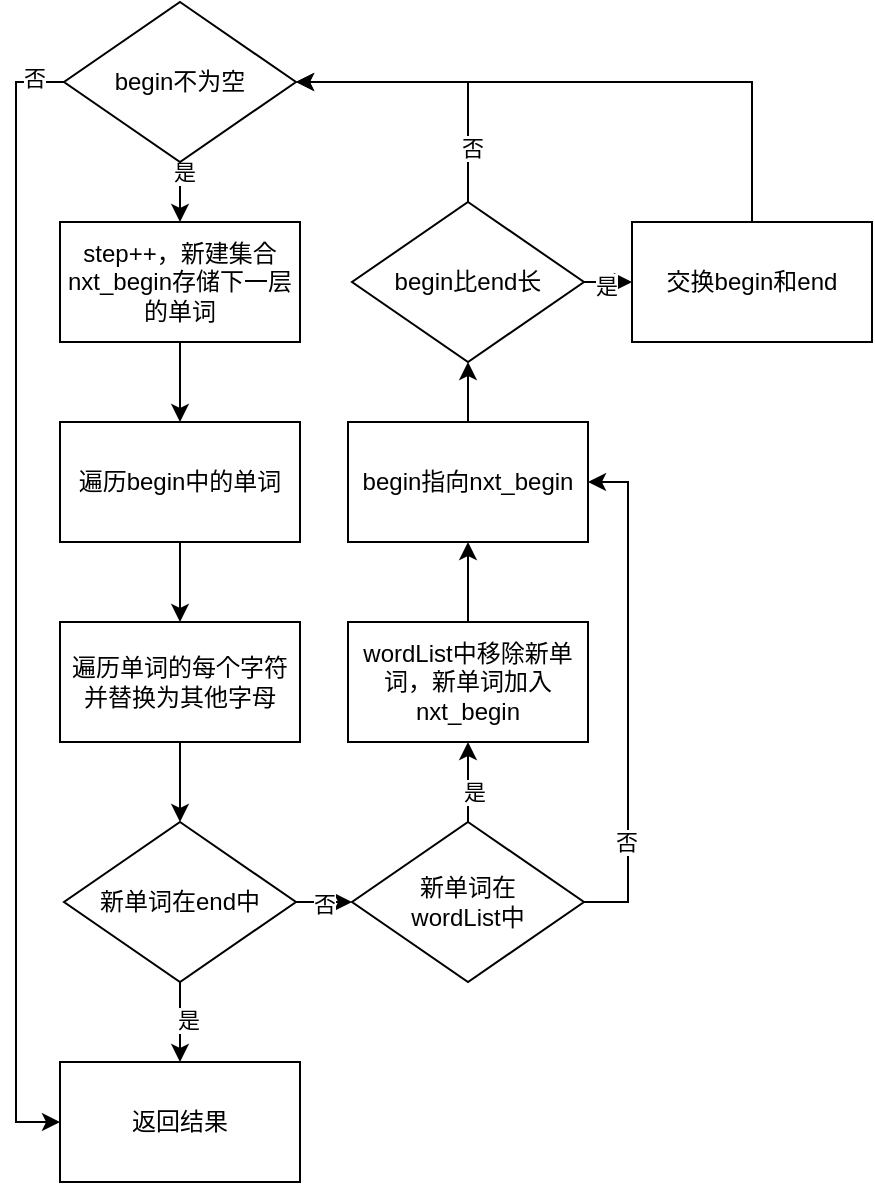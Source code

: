<mxfile version="13.1.3">
    <diagram id="6hGFLwfOUW9BJ-s0fimq" name="Page-1">
        <mxGraphModel dx="584" dy="580" grid="1" gridSize="10" guides="1" tooltips="1" connect="1" arrows="1" fold="1" page="1" pageScale="1" pageWidth="827" pageHeight="1169" math="0" shadow="0">
            <root>
                <mxCell id="0"/>
                <mxCell id="1" parent="0"/>
                <mxCell id="44" value="" style="edgeStyle=orthogonalEdgeStyle;rounded=0;orthogonalLoop=1;jettySize=auto;html=1;" edge="1" parent="1" source="31" target="32">
                    <mxGeometry relative="1" as="geometry"/>
                </mxCell>
                <mxCell id="60" value="是" style="edgeLabel;html=1;align=center;verticalAlign=middle;resizable=0;points=[];" vertex="1" connectable="0" parent="44">
                    <mxGeometry x="0.2" y="-5" relative="1" as="geometry">
                        <mxPoint x="7" y="-5" as="offset"/>
                    </mxGeometry>
                </mxCell>
                <mxCell id="59" style="edgeStyle=orthogonalEdgeStyle;rounded=0;orthogonalLoop=1;jettySize=auto;html=1;entryX=0;entryY=0.5;entryDx=0;entryDy=0;" edge="1" parent="1" source="31" target="38">
                    <mxGeometry relative="1" as="geometry">
                        <Array as="points">
                            <mxPoint x="332" y="220"/>
                            <mxPoint x="332" y="740"/>
                        </Array>
                    </mxGeometry>
                </mxCell>
                <mxCell id="61" value="否" style="edgeLabel;html=1;align=center;verticalAlign=middle;resizable=0;points=[];" vertex="1" connectable="0" parent="59">
                    <mxGeometry x="-0.947" y="-2" relative="1" as="geometry">
                        <mxPoint as="offset"/>
                    </mxGeometry>
                </mxCell>
                <mxCell id="31" value="begin不为空" style="rhombus;whiteSpace=wrap;html=1;" vertex="1" parent="1">
                    <mxGeometry x="356" y="180" width="116" height="80" as="geometry"/>
                </mxCell>
                <mxCell id="45" value="" style="edgeStyle=orthogonalEdgeStyle;rounded=0;orthogonalLoop=1;jettySize=auto;html=1;" edge="1" parent="1" source="32" target="34">
                    <mxGeometry relative="1" as="geometry"/>
                </mxCell>
                <mxCell id="32" value="step++，新建集合nxt_begin存储下一层的单词" style="rounded=0;whiteSpace=wrap;html=1;" vertex="1" parent="1">
                    <mxGeometry x="354" y="290" width="120" height="60" as="geometry"/>
                </mxCell>
                <mxCell id="46" value="" style="edgeStyle=orthogonalEdgeStyle;rounded=0;orthogonalLoop=1;jettySize=auto;html=1;" edge="1" parent="1" source="34" target="35">
                    <mxGeometry relative="1" as="geometry"/>
                </mxCell>
                <mxCell id="34" value="遍历begin中的单词" style="rounded=0;whiteSpace=wrap;html=1;" vertex="1" parent="1">
                    <mxGeometry x="354" y="390" width="120" height="60" as="geometry"/>
                </mxCell>
                <mxCell id="47" value="" style="edgeStyle=orthogonalEdgeStyle;rounded=0;orthogonalLoop=1;jettySize=auto;html=1;" edge="1" parent="1" source="35" target="36">
                    <mxGeometry relative="1" as="geometry"/>
                </mxCell>
                <mxCell id="35" value="遍历单词的每个字符并替换为其他字母" style="rounded=0;whiteSpace=wrap;html=1;" vertex="1" parent="1">
                    <mxGeometry x="354" y="490" width="120" height="60" as="geometry"/>
                </mxCell>
                <mxCell id="48" value="" style="edgeStyle=orthogonalEdgeStyle;rounded=0;orthogonalLoop=1;jettySize=auto;html=1;" edge="1" parent="1" source="36" target="38">
                    <mxGeometry relative="1" as="geometry"/>
                </mxCell>
                <mxCell id="62" value="是" style="edgeLabel;html=1;align=center;verticalAlign=middle;resizable=0;points=[];" vertex="1" connectable="0" parent="48">
                    <mxGeometry x="-0.05" y="4" relative="1" as="geometry">
                        <mxPoint as="offset"/>
                    </mxGeometry>
                </mxCell>
                <mxCell id="49" value="" style="edgeStyle=orthogonalEdgeStyle;rounded=0;orthogonalLoop=1;jettySize=auto;html=1;" edge="1" parent="1" source="36" target="39">
                    <mxGeometry relative="1" as="geometry"/>
                </mxCell>
                <mxCell id="63" value="否" style="edgeLabel;html=1;align=center;verticalAlign=middle;resizable=0;points=[];" vertex="1" connectable="0" parent="49">
                    <mxGeometry x="0.462" y="-1" relative="1" as="geometry">
                        <mxPoint as="offset"/>
                    </mxGeometry>
                </mxCell>
                <mxCell id="36" value="新单词在end中" style="rhombus;whiteSpace=wrap;html=1;" vertex="1" parent="1">
                    <mxGeometry x="356" y="590" width="116" height="80" as="geometry"/>
                </mxCell>
                <mxCell id="38" value="返回结果" style="rounded=0;whiteSpace=wrap;html=1;" vertex="1" parent="1">
                    <mxGeometry x="354" y="710" width="120" height="60" as="geometry"/>
                </mxCell>
                <mxCell id="50" value="" style="edgeStyle=orthogonalEdgeStyle;rounded=0;orthogonalLoop=1;jettySize=auto;html=1;" edge="1" parent="1" source="39" target="40">
                    <mxGeometry relative="1" as="geometry"/>
                </mxCell>
                <mxCell id="65" value="是" style="edgeLabel;html=1;align=center;verticalAlign=middle;resizable=0;points=[];" vertex="1" connectable="0" parent="50">
                    <mxGeometry x="-0.25" y="-3" relative="1" as="geometry">
                        <mxPoint as="offset"/>
                    </mxGeometry>
                </mxCell>
                <mxCell id="58" style="edgeStyle=orthogonalEdgeStyle;rounded=0;orthogonalLoop=1;jettySize=auto;html=1;entryX=1;entryY=0.5;entryDx=0;entryDy=0;" edge="1" parent="1" source="39" target="41">
                    <mxGeometry relative="1" as="geometry">
                        <Array as="points">
                            <mxPoint x="638" y="630"/>
                            <mxPoint x="638" y="420"/>
                        </Array>
                    </mxGeometry>
                </mxCell>
                <mxCell id="66" value="否" style="edgeLabel;html=1;align=center;verticalAlign=middle;resizable=0;points=[];" vertex="1" connectable="0" parent="58">
                    <mxGeometry x="-0.587" y="1" relative="1" as="geometry">
                        <mxPoint as="offset"/>
                    </mxGeometry>
                </mxCell>
                <mxCell id="39" value="新单词在&lt;br&gt;wordList中" style="rhombus;whiteSpace=wrap;html=1;" vertex="1" parent="1">
                    <mxGeometry x="500" y="590" width="116" height="80" as="geometry"/>
                </mxCell>
                <mxCell id="51" value="" style="edgeStyle=orthogonalEdgeStyle;rounded=0;orthogonalLoop=1;jettySize=auto;html=1;" edge="1" parent="1" source="40" target="41">
                    <mxGeometry relative="1" as="geometry"/>
                </mxCell>
                <mxCell id="40" value="wordList中移除新单词，新单词加入nxt_begin" style="rounded=0;whiteSpace=wrap;html=1;" vertex="1" parent="1">
                    <mxGeometry x="498" y="490" width="120" height="60" as="geometry"/>
                </mxCell>
                <mxCell id="52" value="" style="edgeStyle=orthogonalEdgeStyle;rounded=0;orthogonalLoop=1;jettySize=auto;html=1;" edge="1" parent="1" source="41" target="43">
                    <mxGeometry relative="1" as="geometry"/>
                </mxCell>
                <mxCell id="41" value="begin指向nxt_begin" style="rounded=0;whiteSpace=wrap;html=1;" vertex="1" parent="1">
                    <mxGeometry x="498" y="390" width="120" height="60" as="geometry"/>
                </mxCell>
                <mxCell id="57" style="edgeStyle=orthogonalEdgeStyle;rounded=0;orthogonalLoop=1;jettySize=auto;html=1;entryX=1;entryY=0.5;entryDx=0;entryDy=0;" edge="1" parent="1" source="42" target="31">
                    <mxGeometry relative="1" as="geometry">
                        <Array as="points">
                            <mxPoint x="700" y="220"/>
                        </Array>
                    </mxGeometry>
                </mxCell>
                <mxCell id="42" value="交换begin和end" style="rounded=0;whiteSpace=wrap;html=1;" vertex="1" parent="1">
                    <mxGeometry x="640" y="290" width="120" height="60" as="geometry"/>
                </mxCell>
                <mxCell id="54" value="" style="edgeStyle=orthogonalEdgeStyle;rounded=0;orthogonalLoop=1;jettySize=auto;html=1;" edge="1" parent="1" source="43" target="42">
                    <mxGeometry relative="1" as="geometry"/>
                </mxCell>
                <mxCell id="67" value="是" style="edgeLabel;html=1;align=center;verticalAlign=middle;resizable=0;points=[];" vertex="1" connectable="0" parent="54">
                    <mxGeometry x="0.536" y="-2" relative="1" as="geometry">
                        <mxPoint as="offset"/>
                    </mxGeometry>
                </mxCell>
                <mxCell id="56" style="edgeStyle=orthogonalEdgeStyle;rounded=0;orthogonalLoop=1;jettySize=auto;html=1;entryX=1;entryY=0.5;entryDx=0;entryDy=0;" edge="1" parent="1" source="43" target="31">
                    <mxGeometry relative="1" as="geometry">
                        <Array as="points">
                            <mxPoint x="558" y="220"/>
                        </Array>
                    </mxGeometry>
                </mxCell>
                <mxCell id="68" value="否" style="edgeLabel;html=1;align=center;verticalAlign=middle;resizable=0;points=[];" vertex="1" connectable="0" parent="56">
                    <mxGeometry x="-0.63" y="-2" relative="1" as="geometry">
                        <mxPoint as="offset"/>
                    </mxGeometry>
                </mxCell>
                <mxCell id="43" value="begin比end长" style="rhombus;whiteSpace=wrap;html=1;" vertex="1" parent="1">
                    <mxGeometry x="500" y="280" width="116" height="80" as="geometry"/>
                </mxCell>
            </root>
        </mxGraphModel>
    </diagram>
</mxfile>